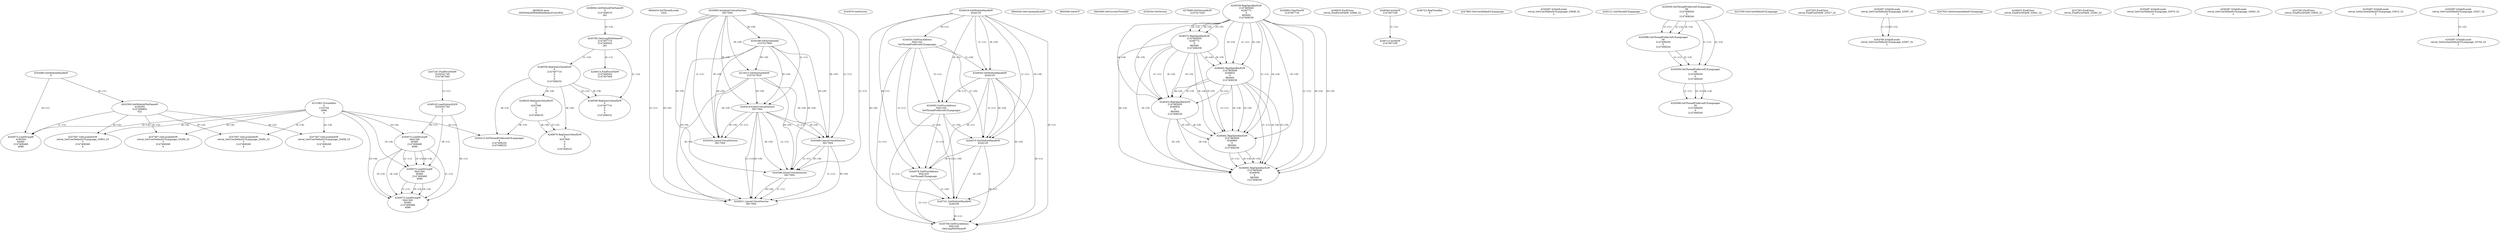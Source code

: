 // Global SCDG with merge call
digraph {
	0 [label="6850628.main
00050d42d5ff38d9eddbedc431dc283e"]
	1 [label="4254480.GetModuleHandleW
0"]
	2 [label="6844434.SetThreadLocale
1024"]
	3 [label="4243965.InitializeCriticalSection
6917004"]
	4 [label="4243979.GetVersion
"]
	5 [label="4244018.GetModuleHandleW
4244120"]
	6 [label="4244024.GetProcAddress
9441320
GetThreadPreferredUILanguages"]
	5 -> 6 [label="(0-->1)"]
	7 [label="4244044.GetModuleHandleW
4244120"]
	5 -> 7 [label="(1-->1)"]
	5 -> 7 [label="(0-->0)"]
	6 -> 7 [label="(1-->0)"]
	8 [label="4244050.GetProcAddress
9441320
SetThreadPreferredUILanguages"]
	5 -> 8 [label="(0-->1)"]
	6 -> 8 [label="(1-->1)"]
	7 -> 8 [label="(0-->1)"]
	9 [label="4244070.GetModuleHandleW
4244120"]
	5 -> 9 [label="(1-->1)"]
	7 -> 9 [label="(1-->1)"]
	5 -> 9 [label="(0-->0)"]
	6 -> 9 [label="(1-->0)"]
	7 -> 9 [label="(0-->0)"]
	8 -> 9 [label="(1-->0)"]
	10 [label="4244076.GetProcAddress
9441320
GetThreadUILanguage"]
	5 -> 10 [label="(0-->1)"]
	6 -> 10 [label="(1-->1)"]
	7 -> 10 [label="(0-->1)"]
	8 -> 10 [label="(1-->1)"]
	9 -> 10 [label="(0-->1)"]
	11 [label="4250188.GetSystemInfo
2147417660"]
	3 -> 11 [label="(0-->0)"]
	12 [label="6844540.GetCommandLineW
"]
	13 [label="4214413.GetStartupInfoW
2147417624"]
	3 -> 13 [label="(0-->0)"]
	11 -> 13 [label="(0-->0)"]
	14 [label="6844560.GetACP
"]
	15 [label="6844580.GetCurrentThreadId
"]
	16 [label="4250204.GetVersion
"]
	17 [label="4276690.GetVersionExW
2147417420"]
	18 [label="4243306.GetModuleFileNameW
4194304
2147408904
522"]
	1 -> 18 [label="(0-->1)"]
	19 [label="4248064.GetModuleFileNameW
0
2147408370
261"]
	20 [label="4215383.VirtualAlloc
0
1310704
4096
4"]
	21 [label="4246338.RegOpenKeyExW
2147483649
4246772
0
983065
2147408236"]
	22 [label="4246372.RegOpenKeyExW
2147483650
4246772
0
983065
2147408236"]
	21 -> 22 [label="(2-->2)"]
	21 -> 22 [label="(4-->4)"]
	21 -> 22 [label="(5-->5)"]
	23 [label="4246402.RegOpenKeyExW
2147483649
4246832
0
983065
2147408236"]
	21 -> 23 [label="(1-->1)"]
	21 -> 23 [label="(4-->4)"]
	22 -> 23 [label="(4-->4)"]
	21 -> 23 [label="(5-->5)"]
	22 -> 23 [label="(5-->5)"]
	24 [label="4246432.RegOpenKeyExW
2147483650
4246832
0
983065
2147408236"]
	22 -> 24 [label="(1-->1)"]
	23 -> 24 [label="(2-->2)"]
	21 -> 24 [label="(4-->4)"]
	22 -> 24 [label="(4-->4)"]
	23 -> 24 [label="(4-->4)"]
	21 -> 24 [label="(5-->5)"]
	22 -> 24 [label="(5-->5)"]
	23 -> 24 [label="(5-->5)"]
	25 [label="4245741.GetModuleHandleW
4246160"]
	5 -> 25 [label="(0-->0)"]
	6 -> 25 [label="(1-->0)"]
	7 -> 25 [label="(0-->0)"]
	8 -> 25 [label="(1-->0)"]
	9 -> 25 [label="(0-->0)"]
	10 -> 25 [label="(1-->0)"]
	26 [label="4245758.GetProcAddress
9441320
GetLongPathNameW"]
	5 -> 26 [label="(0-->1)"]
	6 -> 26 [label="(1-->1)"]
	7 -> 26 [label="(0-->1)"]
	8 -> 26 [label="(1-->1)"]
	9 -> 26 [label="(0-->1)"]
	10 -> 26 [label="(1-->1)"]
	25 -> 26 [label="(0-->1)"]
	27 [label="4245785.GetLongPathNameW
2147407710
2147406542
261"]
	19 -> 27 [label="(3-->3)"]
	28 [label="4245683.CharNextW
2147407716"]
	29 [label="4246014.FindFirstFileW
2147406542
2147407064"]
	27 -> 29 [label="(2-->1)"]
	30 [label="4246032.FindClose
retval_FindFirstFileW_32894_32"]
	31 [label="4246044.lstrlenW
2147407108"]
	32 [label="4246113.lstrlenW
2147407108"]
	31 -> 32 [label="(1-->1)"]
	33 [label="4246556.RegQueryValueExW
0
2147407710
0
0
0
2147408232"]
	27 -> 33 [label="(1-->2)"]
	34 [label="4246635.RegQueryValueExW
0
4247000
0
0
0
2147408232"]
	33 -> 34 [label="(6-->6)"]
	35 [label="4246722.RegCloseKey
0"]
	36 [label="4247883.GetUserDefaultUILanguage
"]
	37 [label="4245418.EnterCriticalSection
6917004"]
	3 -> 37 [label="(1-->1)"]
	3 -> 37 [label="(0-->0)"]
	11 -> 37 [label="(0-->0)"]
	13 -> 37 [label="(0-->0)"]
	38 [label="4245469.LeaveCriticalSection
6917004"]
	3 -> 38 [label="(1-->1)"]
	37 -> 38 [label="(1-->1)"]
	3 -> 38 [label="(0-->0)"]
	11 -> 38 [label="(0-->0)"]
	13 -> 38 [label="(0-->0)"]
	37 -> 38 [label="(0-->0)"]
	39 [label="4245487.IsValidLocale
retval_GetUserDefaultUILanguage_33608_32
2"]
	40 [label="4245121.GetThreadUILanguage
"]
	41 [label="4245059.GetThreadPreferredUILanguages
56
2147408200
0
2147408244"]
	42 [label="4245088.GetThreadPreferredUILanguages
56
2147408200
0
2147408244"]
	41 -> 42 [label="(1-->1)"]
	41 -> 42 [label="(2-->2)"]
	41 -> 42 [label="(4-->4)"]
	43 [label="4245215.SetThreadPreferredUILanguages
4
2147408220
2147408232"]
	20 -> 43 [label="(4-->1)"]
	33 -> 43 [label="(6-->3)"]
	34 -> 43 [label="(6-->3)"]
	44 [label="4245059.GetThreadPreferredUILanguages
56
2147408200
0
2147408240"]
	41 -> 44 [label="(1-->1)"]
	42 -> 44 [label="(1-->1)"]
	41 -> 44 [label="(2-->2)"]
	42 -> 44 [label="(2-->2)"]
	45 [label="4245580.EnterCriticalSection
6917004"]
	3 -> 45 [label="(1-->1)"]
	37 -> 45 [label="(1-->1)"]
	38 -> 45 [label="(1-->1)"]
	3 -> 45 [label="(0-->0)"]
	11 -> 45 [label="(0-->0)"]
	13 -> 45 [label="(0-->0)"]
	37 -> 45 [label="(0-->0)"]
	38 -> 45 [label="(0-->0)"]
	46 [label="4245621.LeaveCriticalSection
6917004"]
	3 -> 46 [label="(1-->1)"]
	37 -> 46 [label="(1-->1)"]
	38 -> 46 [label="(1-->1)"]
	45 -> 46 [label="(1-->1)"]
	3 -> 46 [label="(0-->0)"]
	11 -> 46 [label="(0-->0)"]
	13 -> 46 [label="(0-->0)"]
	37 -> 46 [label="(0-->0)"]
	38 -> 46 [label="(0-->0)"]
	45 -> 46 [label="(0-->0)"]
	47 [label="4245454.LeaveCriticalSection
6917004"]
	3 -> 47 [label="(1-->1)"]
	37 -> 47 [label="(1-->1)"]
	3 -> 47 [label="(0-->0)"]
	11 -> 47 [label="(0-->0)"]
	13 -> 47 [label="(0-->0)"]
	37 -> 47 [label="(0-->0)"]
	48 [label="4247558.GetUserDefaultUILanguage
"]
	49 [label="4247567.GetLocaleInfoW
retval_GetUserDefaultUILanguage_33492_32
3
2147408268
4"]
	18 -> 49 [label="(0-->2)"]
	20 -> 49 [label="(4-->4)"]
	50 [label="4247247.FindFirstFileW
3224341740
2147407640"]
	51 [label="4247263.FindClose
retval_FindFirstFileW_33527_32"]
	52 [label="4248145.LoadLibraryExW
3224341740
0
2"]
	50 -> 52 [label="(1-->1)"]
	53 [label="4250073.LoadStringW
9441340
65485
2147409468
4096"]
	52 -> 53 [label="(0-->1)"]
	20 -> 53 [label="(3-->4)"]
	54 [label="4250073.LoadStringW
9441340
65484
2147409468
4096"]
	52 -> 54 [label="(0-->1)"]
	53 -> 54 [label="(1-->1)"]
	53 -> 54 [label="(3-->3)"]
	20 -> 54 [label="(3-->4)"]
	53 -> 54 [label="(4-->4)"]
	55 [label="4250073.LoadStringW
9441340
65483
2147409468
4096"]
	52 -> 55 [label="(0-->1)"]
	53 -> 55 [label="(1-->1)"]
	54 -> 55 [label="(1-->1)"]
	53 -> 55 [label="(3-->3)"]
	54 -> 55 [label="(3-->3)"]
	20 -> 55 [label="(3-->4)"]
	53 -> 55 [label="(4-->4)"]
	54 -> 55 [label="(4-->4)"]
	56 [label="4246462.RegOpenKeyExW
2147483649
4246884
0
983065
2147408236"]
	21 -> 56 [label="(1-->1)"]
	23 -> 56 [label="(1-->1)"]
	21 -> 56 [label="(4-->4)"]
	22 -> 56 [label="(4-->4)"]
	23 -> 56 [label="(4-->4)"]
	24 -> 56 [label="(4-->4)"]
	21 -> 56 [label="(5-->5)"]
	22 -> 56 [label="(5-->5)"]
	23 -> 56 [label="(5-->5)"]
	24 -> 56 [label="(5-->5)"]
	57 [label="4246599.RegQueryValueExW
0
2147407710
0
0
0
2147408232"]
	27 -> 57 [label="(1-->2)"]
	33 -> 57 [label="(2-->2)"]
	33 -> 57 [label="(6-->6)"]
	58 [label="4245487.IsValidLocale
retval_GetUserDefaultUILanguage_33587_32
2"]
	59 [label="4244766.IsValidLocale
retval_GetUserDefaultUILanguage_33587_32
2"]
	58 -> 59 [label="(1-->1)"]
	58 -> 59 [label="(2-->2)"]
	60 [label="4246676.RegQueryValueExW
0
4247000
0
0
0
2147408232"]
	34 -> 60 [label="(2-->2)"]
	33 -> 60 [label="(6-->6)"]
	34 -> 60 [label="(6-->6)"]
	61 [label="4247923.GetSystemDefaultUILanguage
"]
	62 [label="4246032.FindClose
retval_FindFirstFileW_32841_32"]
	63 [label="4247567.GetLocaleInfoW
retval_GetUserDefaultUILanguage_33289_32
3
2147408268
4"]
	18 -> 63 [label="(0-->2)"]
	20 -> 63 [label="(4-->4)"]
	64 [label="4247263.FindClose
retval_FindFirstFileW_33383_32"]
	65 [label="4246492.RegOpenKeyExW
2147483649
4246936
0
983065
2147408236"]
	21 -> 65 [label="(1-->1)"]
	23 -> 65 [label="(1-->1)"]
	56 -> 65 [label="(1-->1)"]
	21 -> 65 [label="(4-->4)"]
	22 -> 65 [label="(4-->4)"]
	23 -> 65 [label="(4-->4)"]
	24 -> 65 [label="(4-->4)"]
	56 -> 65 [label="(4-->4)"]
	21 -> 65 [label="(5-->5)"]
	22 -> 65 [label="(5-->5)"]
	23 -> 65 [label="(5-->5)"]
	24 -> 65 [label="(5-->5)"]
	56 -> 65 [label="(5-->5)"]
	66 [label="4245487.IsValidLocale
retval_GetUserDefaultUILanguage_32970_32
2"]
	67 [label="4245088.GetThreadPreferredUILanguages
56
2147408200
0
2147408240"]
	44 -> 67 [label="(1-->1)"]
	44 -> 67 [label="(2-->2)"]
	44 -> 67 [label="(4-->4)"]
	68 [label="4247567.GetLocaleInfoW
retval_GetUserDefaultUILanguage_33458_32
3
2147408268
4"]
	18 -> 68 [label="(0-->2)"]
	20 -> 68 [label="(4-->4)"]
	69 [label="4250073.LoadStringW
4194304
65485
2147409468
4096"]
	1 -> 69 [label="(0-->1)"]
	18 -> 69 [label="(1-->1)"]
	20 -> 69 [label="(3-->4)"]
	70 [label="4245487.IsValidLocale
retval_GetUserDefaultUILanguage_33645_32
2"]
	71 [label="4247567.GetLocaleInfoW
retval_GetUserDefaultUILanguage_33903_32
3
2147408268
4"]
	18 -> 71 [label="(0-->2)"]
	20 -> 71 [label="(4-->4)"]
	72 [label="4247263.FindClose
retval_FindFirstFileW_33955_32"]
	73 [label="4245487.IsValidLocale
retval_GetSystemDefaultUILanguage_33915_32
2"]
	74 [label="4245487.IsValidLocale
retval_GetUserDefaultUILanguage_33427_32
2"]
	75 [label="4245487.IsValidLocale
retval_GetSystemDefaultUILanguage_33704_32
2"]
	74 -> 75 [label="(2-->2)"]
}
